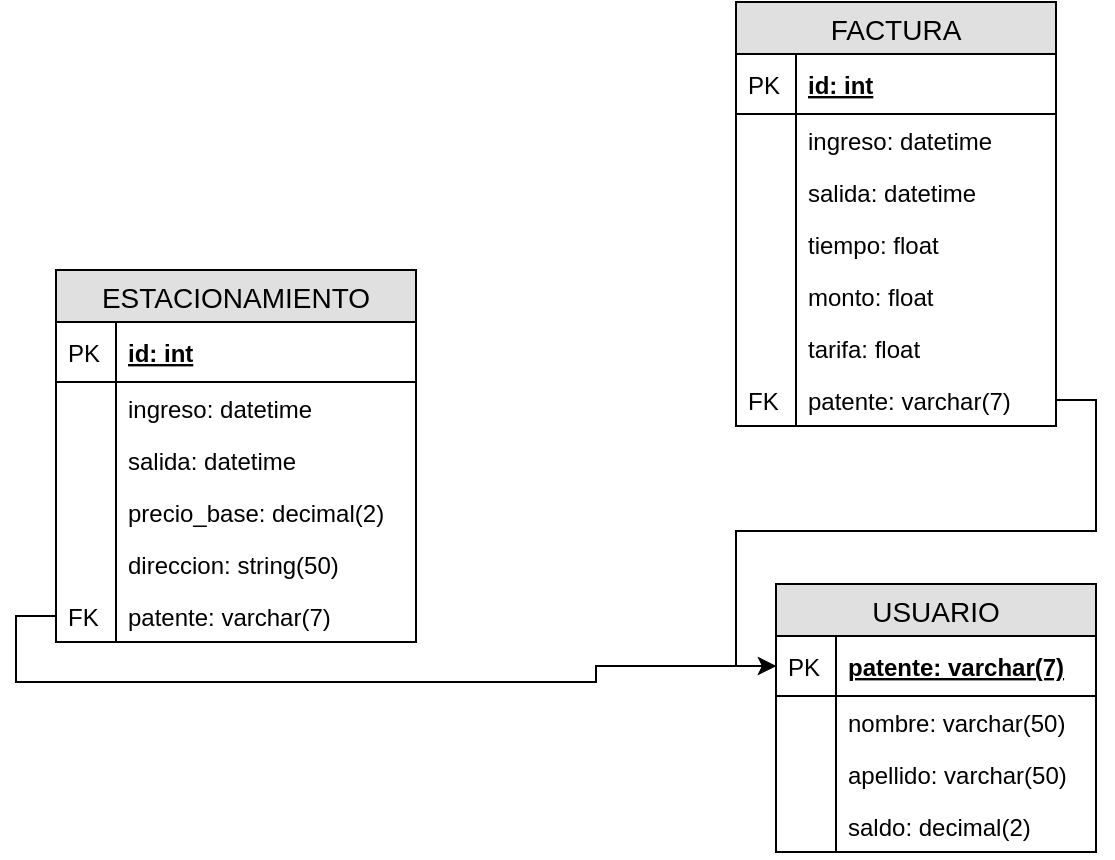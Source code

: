 <mxfile version="10.7.5" type="device"><diagram id="fQxYIujbulqVIF_5tDGC" name="Page-1"><mxGraphModel dx="1080" dy="445" grid="1" gridSize="10" guides="1" tooltips="1" connect="1" arrows="1" fold="1" page="1" pageScale="1" pageWidth="827" pageHeight="1169" math="0" shadow="0"><root><mxCell id="0"/><mxCell id="1" parent="0"/><mxCell id="yoFy9atCFmDHkCCz2LHe-1" value="ESTACIONAMIENTO" style="swimlane;fontStyle=0;childLayout=stackLayout;horizontal=1;startSize=26;fillColor=#e0e0e0;horizontalStack=0;resizeParent=1;resizeParentMax=0;resizeLast=0;collapsible=1;marginBottom=0;swimlaneFillColor=#ffffff;align=center;fontSize=14;" vertex="1" parent="1"><mxGeometry x="70" y="143" width="180" height="186" as="geometry"/></mxCell><mxCell id="yoFy9atCFmDHkCCz2LHe-2" value="id: int" style="shape=partialRectangle;top=0;left=0;right=0;bottom=1;align=left;verticalAlign=middle;fillColor=none;spacingLeft=34;spacingRight=4;overflow=hidden;rotatable=0;points=[[0,0.5],[1,0.5]];portConstraint=eastwest;dropTarget=0;fontStyle=5;fontSize=12;" vertex="1" parent="yoFy9atCFmDHkCCz2LHe-1"><mxGeometry y="26" width="180" height="30" as="geometry"/></mxCell><mxCell id="yoFy9atCFmDHkCCz2LHe-3" value="PK" style="shape=partialRectangle;top=0;left=0;bottom=0;fillColor=none;align=left;verticalAlign=middle;spacingLeft=4;spacingRight=4;overflow=hidden;rotatable=0;points=[];portConstraint=eastwest;part=1;fontSize=12;" vertex="1" connectable="0" parent="yoFy9atCFmDHkCCz2LHe-2"><mxGeometry width="30" height="30" as="geometry"/></mxCell><mxCell id="yoFy9atCFmDHkCCz2LHe-4" value="ingreso: datetime" style="shape=partialRectangle;top=0;left=0;right=0;bottom=0;align=left;verticalAlign=top;fillColor=none;spacingLeft=34;spacingRight=4;overflow=hidden;rotatable=0;points=[[0,0.5],[1,0.5]];portConstraint=eastwest;dropTarget=0;fontSize=12;" vertex="1" parent="yoFy9atCFmDHkCCz2LHe-1"><mxGeometry y="56" width="180" height="26" as="geometry"/></mxCell><mxCell id="yoFy9atCFmDHkCCz2LHe-5" value="" style="shape=partialRectangle;top=0;left=0;bottom=0;fillColor=none;align=left;verticalAlign=top;spacingLeft=4;spacingRight=4;overflow=hidden;rotatable=0;points=[];portConstraint=eastwest;part=1;fontSize=12;" vertex="1" connectable="0" parent="yoFy9atCFmDHkCCz2LHe-4"><mxGeometry width="30" height="26" as="geometry"/></mxCell><mxCell id="yoFy9atCFmDHkCCz2LHe-6" value="salida: datetime" style="shape=partialRectangle;top=0;left=0;right=0;bottom=0;align=left;verticalAlign=top;fillColor=none;spacingLeft=34;spacingRight=4;overflow=hidden;rotatable=0;points=[[0,0.5],[1,0.5]];portConstraint=eastwest;dropTarget=0;fontSize=12;" vertex="1" parent="yoFy9atCFmDHkCCz2LHe-1"><mxGeometry y="82" width="180" height="26" as="geometry"/></mxCell><mxCell id="yoFy9atCFmDHkCCz2LHe-7" value="" style="shape=partialRectangle;top=0;left=0;bottom=0;fillColor=none;align=left;verticalAlign=top;spacingLeft=4;spacingRight=4;overflow=hidden;rotatable=0;points=[];portConstraint=eastwest;part=1;fontSize=12;" vertex="1" connectable="0" parent="yoFy9atCFmDHkCCz2LHe-6"><mxGeometry width="30" height="26" as="geometry"/></mxCell><mxCell id="yoFy9atCFmDHkCCz2LHe-8" value="precio_base: decimal(2)" style="shape=partialRectangle;top=0;left=0;right=0;bottom=0;align=left;verticalAlign=top;fillColor=none;spacingLeft=34;spacingRight=4;overflow=hidden;rotatable=0;points=[[0,0.5],[1,0.5]];portConstraint=eastwest;dropTarget=0;fontSize=12;" vertex="1" parent="yoFy9atCFmDHkCCz2LHe-1"><mxGeometry y="108" width="180" height="26" as="geometry"/></mxCell><mxCell id="yoFy9atCFmDHkCCz2LHe-9" value="" style="shape=partialRectangle;top=0;left=0;bottom=0;fillColor=none;align=left;verticalAlign=top;spacingLeft=4;spacingRight=4;overflow=hidden;rotatable=0;points=[];portConstraint=eastwest;part=1;fontSize=12;" vertex="1" connectable="0" parent="yoFy9atCFmDHkCCz2LHe-8"><mxGeometry width="30" height="26" as="geometry"/></mxCell><mxCell id="yoFy9atCFmDHkCCz2LHe-41" value="direccion: string(50)" style="shape=partialRectangle;top=0;left=0;right=0;bottom=0;align=left;verticalAlign=top;fillColor=none;spacingLeft=34;spacingRight=4;overflow=hidden;rotatable=0;points=[[0,0.5],[1,0.5]];portConstraint=eastwest;dropTarget=0;fontSize=12;" vertex="1" parent="yoFy9atCFmDHkCCz2LHe-1"><mxGeometry y="134" width="180" height="26" as="geometry"/></mxCell><mxCell id="yoFy9atCFmDHkCCz2LHe-42" value="" style="shape=partialRectangle;top=0;left=0;bottom=0;fillColor=none;align=left;verticalAlign=top;spacingLeft=4;spacingRight=4;overflow=hidden;rotatable=0;points=[];portConstraint=eastwest;part=1;fontSize=12;" vertex="1" connectable="0" parent="yoFy9atCFmDHkCCz2LHe-41"><mxGeometry width="30" height="26" as="geometry"/></mxCell><mxCell id="yoFy9atCFmDHkCCz2LHe-43" value="patente: varchar(7)" style="shape=partialRectangle;top=0;left=0;right=0;bottom=0;align=left;verticalAlign=top;fillColor=none;spacingLeft=34;spacingRight=4;overflow=hidden;rotatable=0;points=[[0,0.5],[1,0.5]];portConstraint=eastwest;dropTarget=0;fontSize=12;" vertex="1" parent="yoFy9atCFmDHkCCz2LHe-1"><mxGeometry y="160" width="180" height="26" as="geometry"/></mxCell><mxCell id="yoFy9atCFmDHkCCz2LHe-44" value="FK" style="shape=partialRectangle;top=0;left=0;bottom=0;fillColor=none;align=left;verticalAlign=top;spacingLeft=4;spacingRight=4;overflow=hidden;rotatable=0;points=[];portConstraint=eastwest;part=1;fontSize=12;" vertex="1" connectable="0" parent="yoFy9atCFmDHkCCz2LHe-43"><mxGeometry width="30" height="26" as="geometry"/></mxCell><mxCell id="yoFy9atCFmDHkCCz2LHe-12" value="FACTURA" style="swimlane;fontStyle=0;childLayout=stackLayout;horizontal=1;startSize=26;fillColor=#e0e0e0;horizontalStack=0;resizeParent=1;resizeParentMax=0;resizeLast=0;collapsible=1;marginBottom=0;swimlaneFillColor=#ffffff;align=center;fontSize=14;" vertex="1" parent="1"><mxGeometry x="410" y="9" width="160" height="212" as="geometry"/></mxCell><mxCell id="yoFy9atCFmDHkCCz2LHe-13" value="id: int" style="shape=partialRectangle;top=0;left=0;right=0;bottom=1;align=left;verticalAlign=middle;fillColor=none;spacingLeft=34;spacingRight=4;overflow=hidden;rotatable=0;points=[[0,0.5],[1,0.5]];portConstraint=eastwest;dropTarget=0;fontStyle=5;fontSize=12;" vertex="1" parent="yoFy9atCFmDHkCCz2LHe-12"><mxGeometry y="26" width="160" height="30" as="geometry"/></mxCell><mxCell id="yoFy9atCFmDHkCCz2LHe-14" value="PK" style="shape=partialRectangle;top=0;left=0;bottom=0;fillColor=none;align=left;verticalAlign=middle;spacingLeft=4;spacingRight=4;overflow=hidden;rotatable=0;points=[];portConstraint=eastwest;part=1;fontSize=12;" vertex="1" connectable="0" parent="yoFy9atCFmDHkCCz2LHe-13"><mxGeometry width="30" height="30" as="geometry"/></mxCell><mxCell id="yoFy9atCFmDHkCCz2LHe-15" value="ingreso: datetime" style="shape=partialRectangle;top=0;left=0;right=0;bottom=0;align=left;verticalAlign=top;fillColor=none;spacingLeft=34;spacingRight=4;overflow=hidden;rotatable=0;points=[[0,0.5],[1,0.5]];portConstraint=eastwest;dropTarget=0;fontSize=12;" vertex="1" parent="yoFy9atCFmDHkCCz2LHe-12"><mxGeometry y="56" width="160" height="26" as="geometry"/></mxCell><mxCell id="yoFy9atCFmDHkCCz2LHe-16" value="" style="shape=partialRectangle;top=0;left=0;bottom=0;fillColor=none;align=left;verticalAlign=top;spacingLeft=4;spacingRight=4;overflow=hidden;rotatable=0;points=[];portConstraint=eastwest;part=1;fontSize=12;" vertex="1" connectable="0" parent="yoFy9atCFmDHkCCz2LHe-15"><mxGeometry width="30" height="26" as="geometry"/></mxCell><mxCell id="yoFy9atCFmDHkCCz2LHe-17" value="salida: datetime" style="shape=partialRectangle;top=0;left=0;right=0;bottom=0;align=left;verticalAlign=top;fillColor=none;spacingLeft=34;spacingRight=4;overflow=hidden;rotatable=0;points=[[0,0.5],[1,0.5]];portConstraint=eastwest;dropTarget=0;fontSize=12;" vertex="1" parent="yoFy9atCFmDHkCCz2LHe-12"><mxGeometry y="82" width="160" height="26" as="geometry"/></mxCell><mxCell id="yoFy9atCFmDHkCCz2LHe-18" value="" style="shape=partialRectangle;top=0;left=0;bottom=0;fillColor=none;align=left;verticalAlign=top;spacingLeft=4;spacingRight=4;overflow=hidden;rotatable=0;points=[];portConstraint=eastwest;part=1;fontSize=12;" vertex="1" connectable="0" parent="yoFy9atCFmDHkCCz2LHe-17"><mxGeometry width="30" height="26" as="geometry"/></mxCell><mxCell id="yoFy9atCFmDHkCCz2LHe-19" value="tiempo: float" style="shape=partialRectangle;top=0;left=0;right=0;bottom=0;align=left;verticalAlign=top;fillColor=none;spacingLeft=34;spacingRight=4;overflow=hidden;rotatable=0;points=[[0,0.5],[1,0.5]];portConstraint=eastwest;dropTarget=0;fontSize=12;" vertex="1" parent="yoFy9atCFmDHkCCz2LHe-12"><mxGeometry y="108" width="160" height="26" as="geometry"/></mxCell><mxCell id="yoFy9atCFmDHkCCz2LHe-20" value="" style="shape=partialRectangle;top=0;left=0;bottom=0;fillColor=none;align=left;verticalAlign=top;spacingLeft=4;spacingRight=4;overflow=hidden;rotatable=0;points=[];portConstraint=eastwest;part=1;fontSize=12;" vertex="1" connectable="0" parent="yoFy9atCFmDHkCCz2LHe-19"><mxGeometry width="30" height="26" as="geometry"/></mxCell><mxCell id="yoFy9atCFmDHkCCz2LHe-34" value="monto: float" style="shape=partialRectangle;top=0;left=0;right=0;bottom=0;align=left;verticalAlign=top;fillColor=none;spacingLeft=34;spacingRight=4;overflow=hidden;rotatable=0;points=[[0,0.5],[1,0.5]];portConstraint=eastwest;dropTarget=0;fontSize=12;" vertex="1" parent="yoFy9atCFmDHkCCz2LHe-12"><mxGeometry y="134" width="160" height="26" as="geometry"/></mxCell><mxCell id="yoFy9atCFmDHkCCz2LHe-35" value="" style="shape=partialRectangle;top=0;left=0;bottom=0;fillColor=none;align=left;verticalAlign=top;spacingLeft=4;spacingRight=4;overflow=hidden;rotatable=0;points=[];portConstraint=eastwest;part=1;fontSize=12;" vertex="1" connectable="0" parent="yoFy9atCFmDHkCCz2LHe-34"><mxGeometry width="30" height="26" as="geometry"/></mxCell><mxCell id="yoFy9atCFmDHkCCz2LHe-36" value="tarifa: float" style="shape=partialRectangle;top=0;left=0;right=0;bottom=0;align=left;verticalAlign=top;fillColor=none;spacingLeft=34;spacingRight=4;overflow=hidden;rotatable=0;points=[[0,0.5],[1,0.5]];portConstraint=eastwest;dropTarget=0;fontSize=12;" vertex="1" parent="yoFy9atCFmDHkCCz2LHe-12"><mxGeometry y="160" width="160" height="26" as="geometry"/></mxCell><mxCell id="yoFy9atCFmDHkCCz2LHe-37" value="" style="shape=partialRectangle;top=0;left=0;bottom=0;fillColor=none;align=left;verticalAlign=top;spacingLeft=4;spacingRight=4;overflow=hidden;rotatable=0;points=[];portConstraint=eastwest;part=1;fontSize=12;" vertex="1" connectable="0" parent="yoFy9atCFmDHkCCz2LHe-36"><mxGeometry width="30" height="26" as="geometry"/></mxCell><mxCell id="yoFy9atCFmDHkCCz2LHe-38" value="patente: varchar(7)" style="shape=partialRectangle;top=0;left=0;right=0;bottom=0;align=left;verticalAlign=top;fillColor=none;spacingLeft=34;spacingRight=4;overflow=hidden;rotatable=0;points=[[0,0.5],[1,0.5]];portConstraint=eastwest;dropTarget=0;fontSize=12;" vertex="1" parent="yoFy9atCFmDHkCCz2LHe-12"><mxGeometry y="186" width="160" height="26" as="geometry"/></mxCell><mxCell id="yoFy9atCFmDHkCCz2LHe-39" value="FK" style="shape=partialRectangle;top=0;left=0;bottom=0;fillColor=none;align=left;verticalAlign=top;spacingLeft=4;spacingRight=4;overflow=hidden;rotatable=0;points=[];portConstraint=eastwest;part=1;fontSize=12;" vertex="1" connectable="0" parent="yoFy9atCFmDHkCCz2LHe-38"><mxGeometry width="30" height="26" as="geometry"/></mxCell><mxCell id="yoFy9atCFmDHkCCz2LHe-23" value="USUARIO" style="swimlane;fontStyle=0;childLayout=stackLayout;horizontal=1;startSize=26;fillColor=#e0e0e0;horizontalStack=0;resizeParent=1;resizeParentMax=0;resizeLast=0;collapsible=1;marginBottom=0;swimlaneFillColor=#ffffff;align=center;fontSize=14;" vertex="1" parent="1"><mxGeometry x="430" y="300" width="160" height="134" as="geometry"/></mxCell><mxCell id="yoFy9atCFmDHkCCz2LHe-24" value="patente: varchar(7)" style="shape=partialRectangle;top=0;left=0;right=0;bottom=1;align=left;verticalAlign=middle;fillColor=none;spacingLeft=34;spacingRight=4;overflow=hidden;rotatable=0;points=[[0,0.5],[1,0.5]];portConstraint=eastwest;dropTarget=0;fontStyle=5;fontSize=12;" vertex="1" parent="yoFy9atCFmDHkCCz2LHe-23"><mxGeometry y="26" width="160" height="30" as="geometry"/></mxCell><mxCell id="yoFy9atCFmDHkCCz2LHe-25" value="PK" style="shape=partialRectangle;top=0;left=0;bottom=0;fillColor=none;align=left;verticalAlign=middle;spacingLeft=4;spacingRight=4;overflow=hidden;rotatable=0;points=[];portConstraint=eastwest;part=1;fontSize=12;" vertex="1" connectable="0" parent="yoFy9atCFmDHkCCz2LHe-24"><mxGeometry width="30" height="30" as="geometry"/></mxCell><mxCell id="yoFy9atCFmDHkCCz2LHe-26" value="nombre: varchar(50)" style="shape=partialRectangle;top=0;left=0;right=0;bottom=0;align=left;verticalAlign=top;fillColor=none;spacingLeft=34;spacingRight=4;overflow=hidden;rotatable=0;points=[[0,0.5],[1,0.5]];portConstraint=eastwest;dropTarget=0;fontSize=12;" vertex="1" parent="yoFy9atCFmDHkCCz2LHe-23"><mxGeometry y="56" width="160" height="26" as="geometry"/></mxCell><mxCell id="yoFy9atCFmDHkCCz2LHe-27" value="" style="shape=partialRectangle;top=0;left=0;bottom=0;fillColor=none;align=left;verticalAlign=top;spacingLeft=4;spacingRight=4;overflow=hidden;rotatable=0;points=[];portConstraint=eastwest;part=1;fontSize=12;" vertex="1" connectable="0" parent="yoFy9atCFmDHkCCz2LHe-26"><mxGeometry width="30" height="26" as="geometry"/></mxCell><mxCell id="yoFy9atCFmDHkCCz2LHe-28" value="apellido: varchar(50)" style="shape=partialRectangle;top=0;left=0;right=0;bottom=0;align=left;verticalAlign=top;fillColor=none;spacingLeft=34;spacingRight=4;overflow=hidden;rotatable=0;points=[[0,0.5],[1,0.5]];portConstraint=eastwest;dropTarget=0;fontSize=12;" vertex="1" parent="yoFy9atCFmDHkCCz2LHe-23"><mxGeometry y="82" width="160" height="26" as="geometry"/></mxCell><mxCell id="yoFy9atCFmDHkCCz2LHe-29" value="" style="shape=partialRectangle;top=0;left=0;bottom=0;fillColor=none;align=left;verticalAlign=top;spacingLeft=4;spacingRight=4;overflow=hidden;rotatable=0;points=[];portConstraint=eastwest;part=1;fontSize=12;" vertex="1" connectable="0" parent="yoFy9atCFmDHkCCz2LHe-28"><mxGeometry width="30" height="26" as="geometry"/></mxCell><mxCell id="yoFy9atCFmDHkCCz2LHe-30" value="saldo: decimal(2)" style="shape=partialRectangle;top=0;left=0;right=0;bottom=0;align=left;verticalAlign=top;fillColor=none;spacingLeft=34;spacingRight=4;overflow=hidden;rotatable=0;points=[[0,0.5],[1,0.5]];portConstraint=eastwest;dropTarget=0;fontSize=12;" vertex="1" parent="yoFy9atCFmDHkCCz2LHe-23"><mxGeometry y="108" width="160" height="26" as="geometry"/></mxCell><mxCell id="yoFy9atCFmDHkCCz2LHe-31" value="" style="shape=partialRectangle;top=0;left=0;bottom=0;fillColor=none;align=left;verticalAlign=top;spacingLeft=4;spacingRight=4;overflow=hidden;rotatable=0;points=[];portConstraint=eastwest;part=1;fontSize=12;" vertex="1" connectable="0" parent="yoFy9atCFmDHkCCz2LHe-30"><mxGeometry width="30" height="26" as="geometry"/></mxCell><mxCell id="yoFy9atCFmDHkCCz2LHe-40" style="edgeStyle=orthogonalEdgeStyle;rounded=0;orthogonalLoop=1;jettySize=auto;html=1;exitX=1;exitY=0.5;exitDx=0;exitDy=0;entryX=0;entryY=0.5;entryDx=0;entryDy=0;" edge="1" parent="1" source="yoFy9atCFmDHkCCz2LHe-38" target="yoFy9atCFmDHkCCz2LHe-24"><mxGeometry relative="1" as="geometry"/></mxCell><mxCell id="yoFy9atCFmDHkCCz2LHe-45" style="edgeStyle=orthogonalEdgeStyle;rounded=0;orthogonalLoop=1;jettySize=auto;html=1;exitX=0;exitY=0.5;exitDx=0;exitDy=0;entryX=0;entryY=0.5;entryDx=0;entryDy=0;" edge="1" parent="1" source="yoFy9atCFmDHkCCz2LHe-43" target="yoFy9atCFmDHkCCz2LHe-24"><mxGeometry relative="1" as="geometry"/></mxCell></root></mxGraphModel></diagram></mxfile>